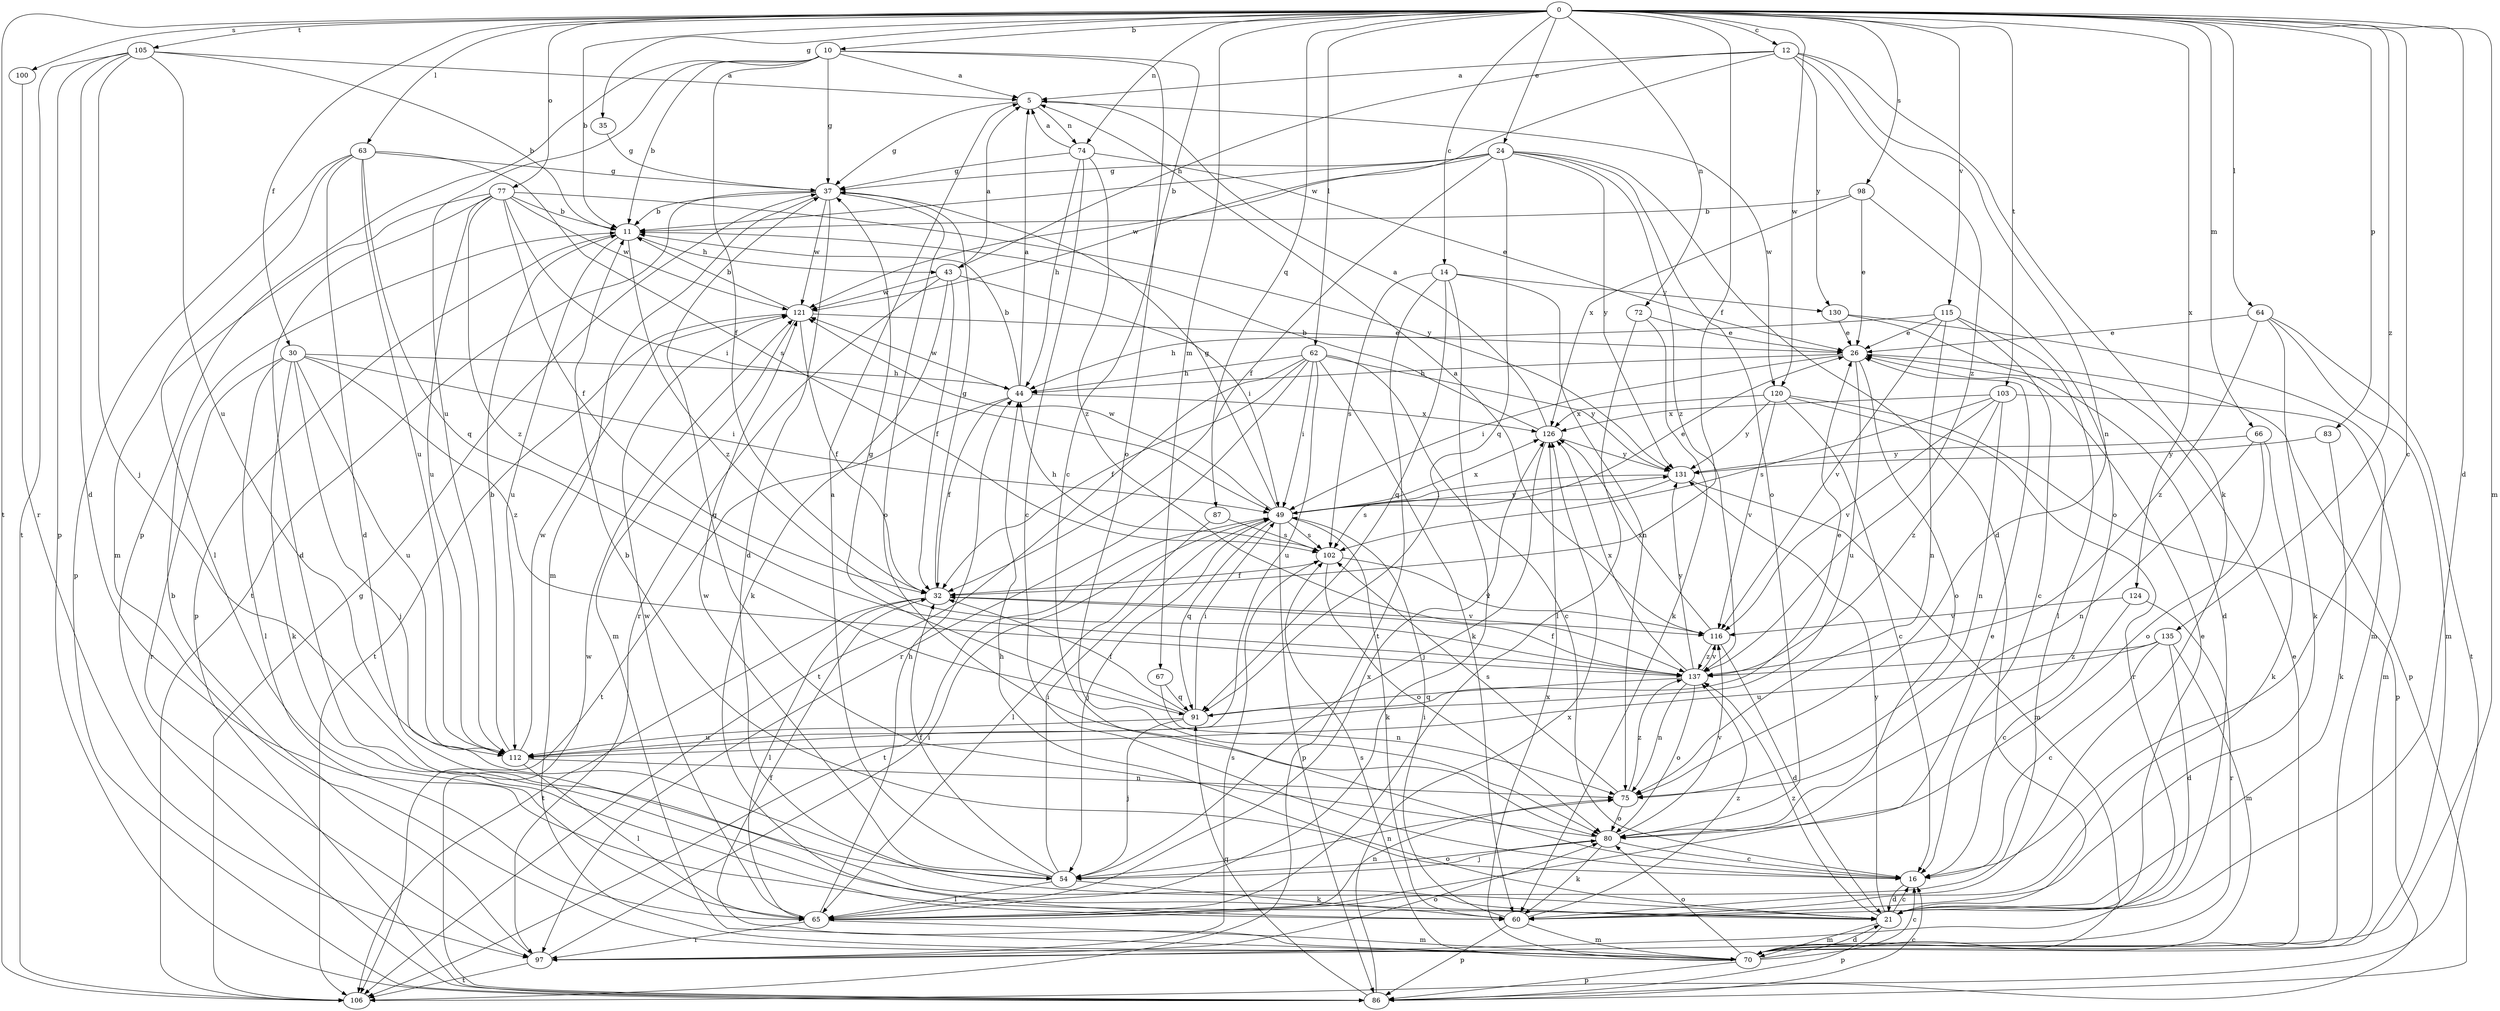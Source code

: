 strict digraph  {
0;
5;
10;
11;
12;
14;
16;
21;
24;
26;
30;
32;
35;
37;
43;
44;
49;
54;
60;
62;
63;
64;
65;
66;
67;
70;
72;
74;
75;
77;
80;
83;
86;
87;
91;
97;
98;
100;
102;
103;
105;
106;
112;
115;
116;
120;
121;
124;
126;
130;
131;
135;
137;
0 -> 10  [label=b];
0 -> 11  [label=b];
0 -> 12  [label=c];
0 -> 14  [label=c];
0 -> 16  [label=c];
0 -> 21  [label=d];
0 -> 24  [label=e];
0 -> 30  [label=f];
0 -> 32  [label=f];
0 -> 35  [label=g];
0 -> 62  [label=l];
0 -> 63  [label=l];
0 -> 64  [label=l];
0 -> 66  [label=m];
0 -> 67  [label=m];
0 -> 70  [label=m];
0 -> 72  [label=n];
0 -> 74  [label=n];
0 -> 77  [label=o];
0 -> 83  [label=p];
0 -> 87  [label=q];
0 -> 98  [label=s];
0 -> 100  [label=s];
0 -> 103  [label=t];
0 -> 105  [label=t];
0 -> 106  [label=t];
0 -> 115  [label=v];
0 -> 120  [label=w];
0 -> 124  [label=x];
0 -> 135  [label=z];
5 -> 37  [label=g];
5 -> 74  [label=n];
5 -> 120  [label=w];
10 -> 5  [label=a];
10 -> 11  [label=b];
10 -> 16  [label=c];
10 -> 32  [label=f];
10 -> 37  [label=g];
10 -> 80  [label=o];
10 -> 86  [label=p];
10 -> 112  [label=u];
11 -> 43  [label=h];
11 -> 86  [label=p];
11 -> 112  [label=u];
11 -> 137  [label=z];
12 -> 5  [label=a];
12 -> 43  [label=h];
12 -> 60  [label=k];
12 -> 75  [label=n];
12 -> 121  [label=w];
12 -> 130  [label=y];
12 -> 137  [label=z];
14 -> 65  [label=l];
14 -> 75  [label=n];
14 -> 91  [label=q];
14 -> 102  [label=s];
14 -> 106  [label=t];
14 -> 130  [label=y];
16 -> 11  [label=b];
16 -> 21  [label=d];
21 -> 16  [label=c];
21 -> 26  [label=e];
21 -> 44  [label=h];
21 -> 70  [label=m];
21 -> 86  [label=p];
21 -> 131  [label=y];
21 -> 137  [label=z];
24 -> 11  [label=b];
24 -> 21  [label=d];
24 -> 32  [label=f];
24 -> 37  [label=g];
24 -> 80  [label=o];
24 -> 91  [label=q];
24 -> 121  [label=w];
24 -> 131  [label=y];
24 -> 137  [label=z];
26 -> 44  [label=h];
26 -> 49  [label=i];
26 -> 80  [label=o];
26 -> 86  [label=p];
26 -> 112  [label=u];
30 -> 44  [label=h];
30 -> 49  [label=i];
30 -> 54  [label=j];
30 -> 60  [label=k];
30 -> 65  [label=l];
30 -> 97  [label=r];
30 -> 112  [label=u];
30 -> 137  [label=z];
32 -> 37  [label=g];
32 -> 65  [label=l];
32 -> 106  [label=t];
32 -> 116  [label=v];
35 -> 37  [label=g];
37 -> 11  [label=b];
37 -> 21  [label=d];
37 -> 70  [label=m];
37 -> 80  [label=o];
37 -> 106  [label=t];
37 -> 121  [label=w];
43 -> 5  [label=a];
43 -> 32  [label=f];
43 -> 49  [label=i];
43 -> 60  [label=k];
43 -> 97  [label=r];
43 -> 121  [label=w];
44 -> 5  [label=a];
44 -> 11  [label=b];
44 -> 32  [label=f];
44 -> 106  [label=t];
44 -> 121  [label=w];
44 -> 126  [label=x];
49 -> 26  [label=e];
49 -> 37  [label=g];
49 -> 54  [label=j];
49 -> 60  [label=k];
49 -> 86  [label=p];
49 -> 91  [label=q];
49 -> 102  [label=s];
49 -> 106  [label=t];
49 -> 121  [label=w];
49 -> 126  [label=x];
49 -> 131  [label=y];
54 -> 5  [label=a];
54 -> 32  [label=f];
54 -> 49  [label=i];
54 -> 60  [label=k];
54 -> 65  [label=l];
54 -> 75  [label=n];
54 -> 80  [label=o];
54 -> 121  [label=w];
60 -> 49  [label=i];
60 -> 70  [label=m];
60 -> 86  [label=p];
60 -> 137  [label=z];
62 -> 16  [label=c];
62 -> 32  [label=f];
62 -> 44  [label=h];
62 -> 49  [label=i];
62 -> 60  [label=k];
62 -> 97  [label=r];
62 -> 106  [label=t];
62 -> 112  [label=u];
62 -> 131  [label=y];
63 -> 21  [label=d];
63 -> 37  [label=g];
63 -> 70  [label=m];
63 -> 86  [label=p];
63 -> 91  [label=q];
63 -> 102  [label=s];
63 -> 112  [label=u];
64 -> 26  [label=e];
64 -> 60  [label=k];
64 -> 70  [label=m];
64 -> 106  [label=t];
64 -> 137  [label=z];
65 -> 26  [label=e];
65 -> 44  [label=h];
65 -> 70  [label=m];
65 -> 75  [label=n];
65 -> 97  [label=r];
65 -> 121  [label=w];
65 -> 126  [label=x];
66 -> 60  [label=k];
66 -> 75  [label=n];
66 -> 80  [label=o];
66 -> 131  [label=y];
67 -> 75  [label=n];
67 -> 91  [label=q];
70 -> 16  [label=c];
70 -> 21  [label=d];
70 -> 26  [label=e];
70 -> 32  [label=f];
70 -> 80  [label=o];
70 -> 86  [label=p];
70 -> 102  [label=s];
70 -> 126  [label=x];
72 -> 26  [label=e];
72 -> 60  [label=k];
72 -> 65  [label=l];
74 -> 5  [label=a];
74 -> 16  [label=c];
74 -> 26  [label=e];
74 -> 37  [label=g];
74 -> 44  [label=h];
74 -> 137  [label=z];
75 -> 80  [label=o];
75 -> 102  [label=s];
75 -> 137  [label=z];
77 -> 11  [label=b];
77 -> 21  [label=d];
77 -> 32  [label=f];
77 -> 49  [label=i];
77 -> 65  [label=l];
77 -> 112  [label=u];
77 -> 121  [label=w];
77 -> 131  [label=y];
77 -> 137  [label=z];
80 -> 16  [label=c];
80 -> 37  [label=g];
80 -> 54  [label=j];
80 -> 60  [label=k];
80 -> 116  [label=v];
83 -> 60  [label=k];
83 -> 131  [label=y];
86 -> 16  [label=c];
86 -> 91  [label=q];
86 -> 121  [label=w];
86 -> 126  [label=x];
87 -> 65  [label=l];
87 -> 102  [label=s];
91 -> 26  [label=e];
91 -> 32  [label=f];
91 -> 37  [label=g];
91 -> 49  [label=i];
91 -> 54  [label=j];
91 -> 112  [label=u];
97 -> 11  [label=b];
97 -> 49  [label=i];
97 -> 80  [label=o];
97 -> 102  [label=s];
97 -> 106  [label=t];
98 -> 11  [label=b];
98 -> 26  [label=e];
98 -> 80  [label=o];
98 -> 126  [label=x];
100 -> 97  [label=r];
102 -> 32  [label=f];
102 -> 44  [label=h];
102 -> 80  [label=o];
102 -> 116  [label=v];
103 -> 70  [label=m];
103 -> 75  [label=n];
103 -> 102  [label=s];
103 -> 116  [label=v];
103 -> 126  [label=x];
103 -> 137  [label=z];
105 -> 5  [label=a];
105 -> 11  [label=b];
105 -> 21  [label=d];
105 -> 54  [label=j];
105 -> 86  [label=p];
105 -> 106  [label=t];
105 -> 112  [label=u];
106 -> 37  [label=g];
112 -> 11  [label=b];
112 -> 65  [label=l];
112 -> 75  [label=n];
112 -> 121  [label=w];
115 -> 16  [label=c];
115 -> 26  [label=e];
115 -> 44  [label=h];
115 -> 65  [label=l];
115 -> 75  [label=n];
115 -> 116  [label=v];
116 -> 5  [label=a];
116 -> 21  [label=d];
116 -> 126  [label=x];
116 -> 137  [label=z];
120 -> 16  [label=c];
120 -> 86  [label=p];
120 -> 97  [label=r];
120 -> 116  [label=v];
120 -> 126  [label=x];
120 -> 131  [label=y];
121 -> 11  [label=b];
121 -> 26  [label=e];
121 -> 32  [label=f];
121 -> 70  [label=m];
121 -> 106  [label=t];
124 -> 16  [label=c];
124 -> 97  [label=r];
124 -> 116  [label=v];
126 -> 5  [label=a];
126 -> 11  [label=b];
126 -> 54  [label=j];
126 -> 131  [label=y];
130 -> 21  [label=d];
130 -> 26  [label=e];
130 -> 70  [label=m];
131 -> 49  [label=i];
131 -> 70  [label=m];
131 -> 102  [label=s];
135 -> 16  [label=c];
135 -> 21  [label=d];
135 -> 70  [label=m];
135 -> 112  [label=u];
135 -> 137  [label=z];
137 -> 32  [label=f];
137 -> 75  [label=n];
137 -> 80  [label=o];
137 -> 91  [label=q];
137 -> 116  [label=v];
137 -> 126  [label=x];
137 -> 131  [label=y];
}
